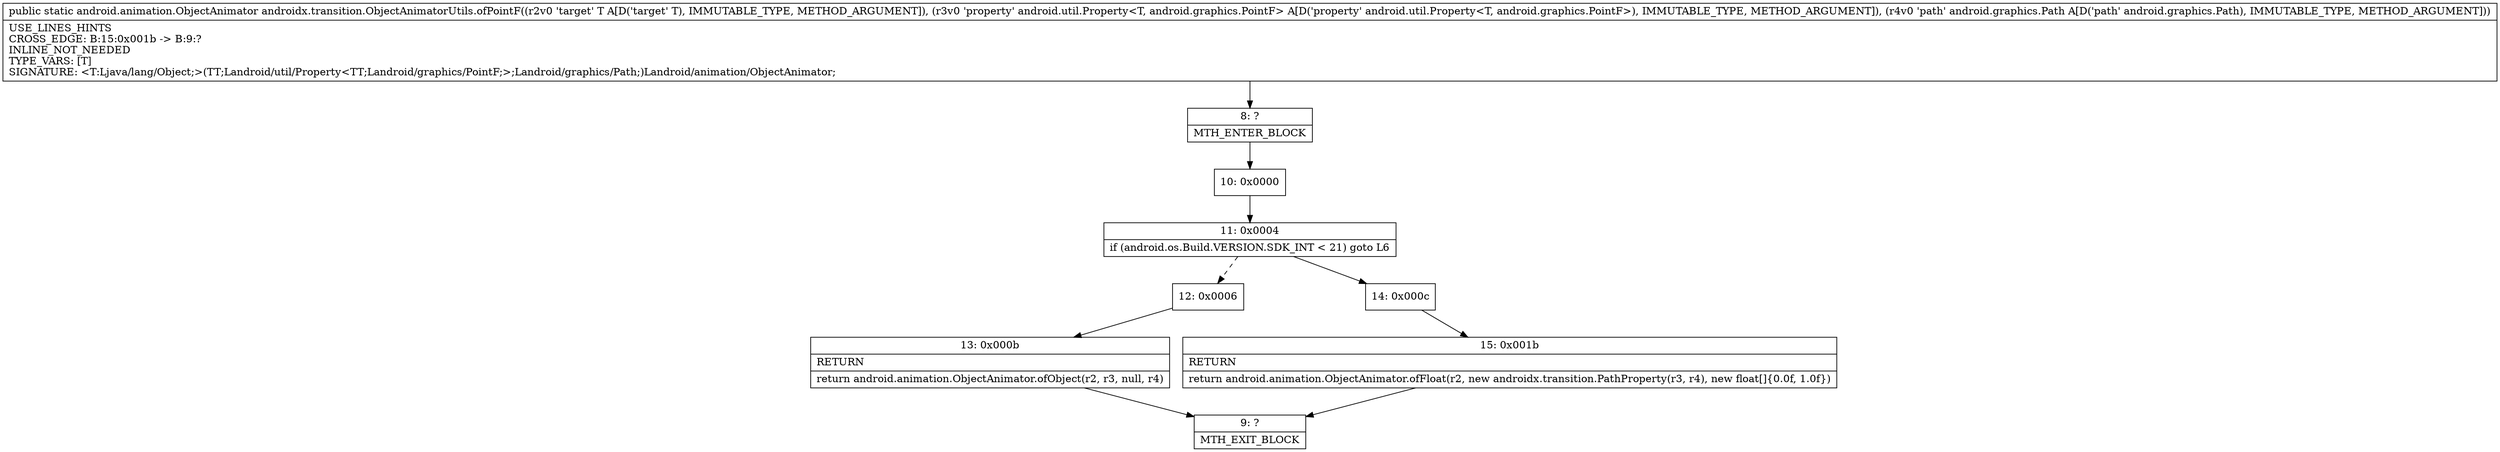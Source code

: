 digraph "CFG forandroidx.transition.ObjectAnimatorUtils.ofPointF(Ljava\/lang\/Object;Landroid\/util\/Property;Landroid\/graphics\/Path;)Landroid\/animation\/ObjectAnimator;" {
Node_8 [shape=record,label="{8\:\ ?|MTH_ENTER_BLOCK\l}"];
Node_10 [shape=record,label="{10\:\ 0x0000}"];
Node_11 [shape=record,label="{11\:\ 0x0004|if (android.os.Build.VERSION.SDK_INT \< 21) goto L6\l}"];
Node_12 [shape=record,label="{12\:\ 0x0006}"];
Node_13 [shape=record,label="{13\:\ 0x000b|RETURN\l|return android.animation.ObjectAnimator.ofObject(r2, r3, null, r4)\l}"];
Node_9 [shape=record,label="{9\:\ ?|MTH_EXIT_BLOCK\l}"];
Node_14 [shape=record,label="{14\:\ 0x000c}"];
Node_15 [shape=record,label="{15\:\ 0x001b|RETURN\l|return android.animation.ObjectAnimator.ofFloat(r2, new androidx.transition.PathProperty(r3, r4), new float[]\{0.0f, 1.0f\})\l}"];
MethodNode[shape=record,label="{public static android.animation.ObjectAnimator androidx.transition.ObjectAnimatorUtils.ofPointF((r2v0 'target' T A[D('target' T), IMMUTABLE_TYPE, METHOD_ARGUMENT]), (r3v0 'property' android.util.Property\<T, android.graphics.PointF\> A[D('property' android.util.Property\<T, android.graphics.PointF\>), IMMUTABLE_TYPE, METHOD_ARGUMENT]), (r4v0 'path' android.graphics.Path A[D('path' android.graphics.Path), IMMUTABLE_TYPE, METHOD_ARGUMENT]))  | USE_LINES_HINTS\lCROSS_EDGE: B:15:0x001b \-\> B:9:?\lINLINE_NOT_NEEDED\lTYPE_VARS: [T]\lSIGNATURE: \<T:Ljava\/lang\/Object;\>(TT;Landroid\/util\/Property\<TT;Landroid\/graphics\/PointF;\>;Landroid\/graphics\/Path;)Landroid\/animation\/ObjectAnimator;\l}"];
MethodNode -> Node_8;Node_8 -> Node_10;
Node_10 -> Node_11;
Node_11 -> Node_12[style=dashed];
Node_11 -> Node_14;
Node_12 -> Node_13;
Node_13 -> Node_9;
Node_14 -> Node_15;
Node_15 -> Node_9;
}

